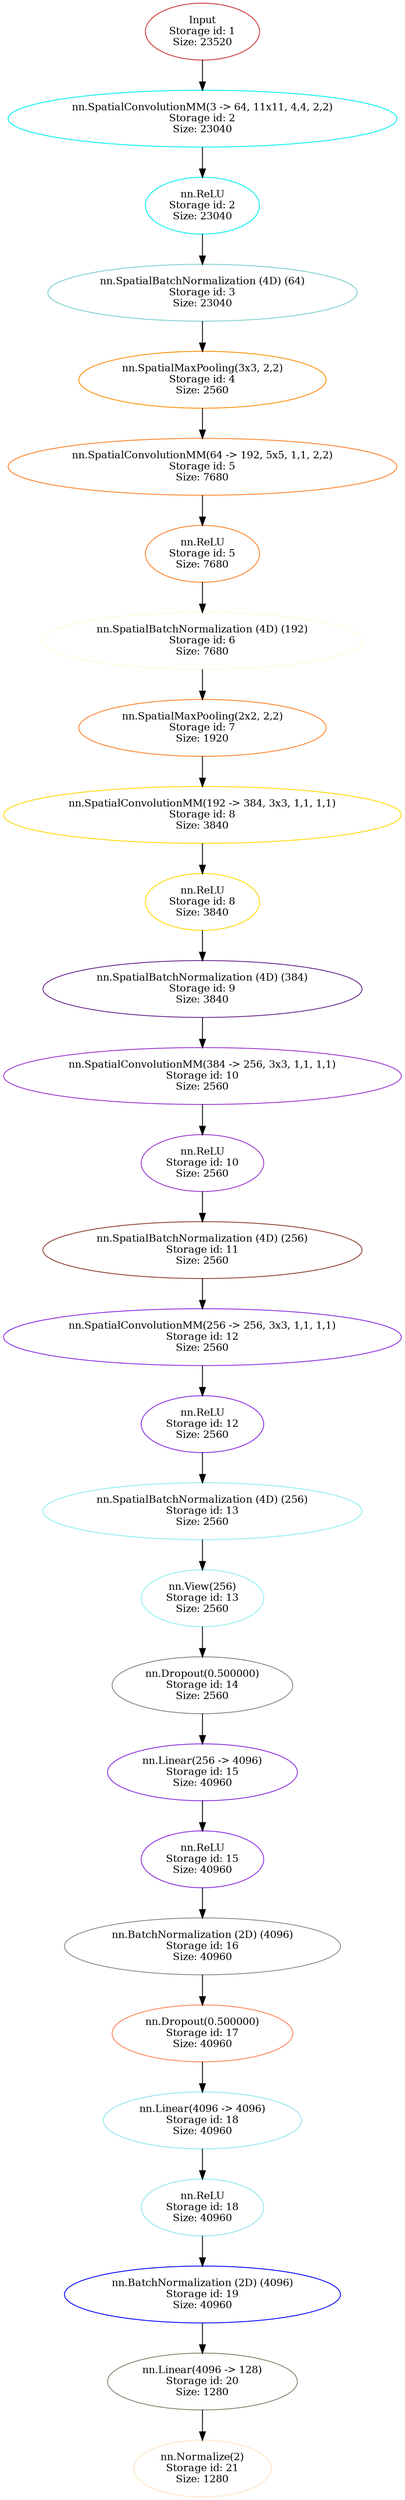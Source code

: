 digraph G {
	graph [bb="0,0,381.84,2935.6"];
	node [label="\N",
		shape=oval
	];
	n1	 [color=brown3,
		fontsize=12,
		height=0.92317,
		label="Input\nStorage id: 1\nSize: 23520",
		pos="190.92,2902.3",
		shape=ellipse,
		style=solid,
		width=1.5124];
	n2	 [color=cyan2,
		fontsize=12,
		height=0.92317,
		label="nn.SpatialConvolutionMM(3 -> 64, 11x11, 4,4, 2,2)\nStorage id: 2\nSize: 23040",
		pos="190.92,2799.9",
		shape=ellipse,
		style=solid,
		width=5.1854];
	n1 -> n2	 [pos="e,190.92,2833.2 190.92,2869 190.92,2860.8 190.92,2852 190.92,2843.4"];
	n3	 [color=cyan2,
		fontsize=12,
		height=0.92317,
		label="nn.ReLU\nStorage id: 2\nSize: 23040",
		pos="190.92,2697.4",
		shape=ellipse,
		style=solid,
		width=1.5124];
	n2 -> n3	 [pos="e,190.92,2730.7 190.92,2766.5 190.92,2758.4 190.92,2749.5 190.92,2740.9"];
	n4	 [color=darkslategray3,
		fontsize=12,
		height=0.92317,
		label="nn.SpatialBatchNormalization (4D) (64)\nStorage id: 3\nSize: 23040",
		pos="190.92,2594.9",
		shape=ellipse,
		style=solid,
		width=4.0659];
	n3 -> n4	 [pos="e,190.92,2628.2 190.92,2664.1 190.92,2655.9 190.92,2647 190.92,2638.5"];
	n5	 [color=darkorange,
		fontsize=12,
		height=0.92317,
		label="nn.SpatialMaxPooling(3x3, 2,2)\nStorage id: 4\nSize: 2560",
		pos="190.92,2492.5",
		shape=ellipse,
		style=solid,
		width=3.3195];
	n4 -> n5	 [pos="e,190.92,2525.7 190.92,2561.6 190.92,2553.4 190.92,2544.6 190.92,2536"];
	n6	 [color=chocolate1,
		fontsize=12,
		height=0.92317,
		label="nn.SpatialConvolutionMM(64 -> 192, 5x5, 1,1, 2,2)\nStorage id: 5\nSize: 7680",
		pos="190.92,2390",
		shape=ellipse,
		style=solid,
		width=5.1854];
	n5 -> n6	 [pos="e,190.92,2423.3 190.92,2459.1 190.92,2451 190.92,2442.1 190.92,2433.5"];
	n7	 [color=chocolate1,
		fontsize=12,
		height=0.92317,
		label="nn.ReLU\nStorage id: 5\nSize: 7680",
		pos="190.92,2287.5",
		shape=ellipse,
		style=solid,
		width=1.5124];
	n6 -> n7	 [pos="e,190.92,2320.8 190.92,2356.7 190.92,2348.5 190.92,2339.6 190.92,2331"];
	n8	 [color=cornsilk1,
		fontsize=12,
		height=0.92317,
		label="nn.SpatialBatchNormalization (4D) (192)\nStorage id: 6\nSize: 7680",
		pos="190.92,2185.1",
		shape=ellipse,
		style=solid,
		width=4.1837];
	n7 -> n8	 [pos="e,190.92,2218.3 190.92,2254.2 190.92,2246 190.92,2237.2 190.92,2228.6"];
	n9	 [color=chocolate1,
		fontsize=12,
		height=0.92317,
		label="nn.SpatialMaxPooling(2x2, 2,2)\nStorage id: 7\nSize: 1920",
		pos="190.92,2082.6",
		shape=ellipse,
		style=solid,
		width=3.3195];
	n8 -> n9	 [pos="e,190.92,2115.9 190.92,2151.7 190.92,2143.6 190.92,2134.7 190.92,2126.1"];
	n10	 [color=gold1,
		fontsize=12,
		height=0.92317,
		label="nn.SpatialConvolutionMM(192 -> 384, 3x3, 1,1, 1,1)\nStorage id: 8\nSize: 3840",
		pos="190.92,1980.1",
		shape=ellipse,
		style=solid,
		width=5.3033];
	n9 -> n10	 [pos="e,190.92,2013.4 190.92,2049.3 190.92,2041.1 190.92,2032.2 190.92,2023.6"];
	n11	 [color=gold1,
		fontsize=12,
		height=0.92317,
		label="nn.ReLU\nStorage id: 8\nSize: 3840",
		pos="190.92,1877.7",
		shape=ellipse,
		style=solid,
		width=1.5124];
	n10 -> n11	 [pos="e,190.92,1910.9 190.92,1946.8 190.92,1938.6 190.92,1929.7 190.92,1921.2"];
	n12	 [color=darkorchid4,
		fontsize=12,
		height=0.92317,
		label="nn.SpatialBatchNormalization (4D) (384)\nStorage id: 9\nSize: 3840",
		pos="190.92,1775.2",
		shape=ellipse,
		style=solid,
		width=4.1837];
	n11 -> n12	 [pos="e,190.92,1808.5 190.92,1844.3 190.92,1836.2 190.92,1827.3 190.92,1818.7"];
	n13	 [color=darkorchid,
		fontsize=12,
		height=0.92317,
		label="nn.SpatialConvolutionMM(384 -> 256, 3x3, 1,1, 1,1)\nStorage id: 10\nSize: 2560",
		pos="190.92,1672.7",
		shape=ellipse,
		style=solid,
		width=5.3033];
	n12 -> n13	 [pos="e,190.92,1706 190.92,1741.8 190.92,1733.7 190.92,1724.8 190.92,1716.2"];
	n14	 [color=darkorchid,
		fontsize=12,
		height=0.92317,
		label="nn.ReLU\nStorage id: 10\nSize: 2560",
		pos="190.92,1570.3",
		shape=ellipse,
		style=solid,
		width=1.6303];
	n13 -> n14	 [pos="e,190.92,1603.5 190.92,1639.4 190.92,1631.2 190.92,1622.3 190.92,1613.8"];
	n15	 [color=coral4,
		fontsize=12,
		height=0.92317,
		label="nn.SpatialBatchNormalization (4D) (256)\nStorage id: 11\nSize: 2560",
		pos="190.92,1467.8",
		shape=ellipse,
		style=solid,
		width=4.1837];
	n14 -> n15	 [pos="e,190.92,1501.1 190.92,1536.9 190.92,1528.8 190.92,1519.9 190.92,1511.3"];
	n16	 [color=blueviolet,
		fontsize=12,
		height=0.92317,
		label="nn.SpatialConvolutionMM(256 -> 256, 3x3, 1,1, 1,1)\nStorage id: 12\nSize: 2560",
		pos="190.92,1365.3",
		shape=ellipse,
		style=solid,
		width=5.3033];
	n15 -> n16	 [pos="e,190.92,1398.6 190.92,1434.4 190.92,1426.3 190.92,1417.4 190.92,1408.8"];
	n17	 [color=blueviolet,
		fontsize=12,
		height=0.92317,
		label="nn.ReLU\nStorage id: 12\nSize: 2560",
		pos="190.92,1262.9",
		shape=ellipse,
		style=solid,
		width=1.6303];
	n16 -> n17	 [pos="e,190.92,1296.1 190.92,1332 190.92,1323.8 190.92,1314.9 190.92,1306.4"];
	n18	 [color=darkslategray2,
		fontsize=12,
		height=0.92317,
		label="nn.SpatialBatchNormalization (4D) (256)\nStorage id: 13\nSize: 2560",
		pos="190.92,1160.4",
		shape=ellipse,
		style=solid,
		width=4.1837];
	n17 -> n18	 [pos="e,190.92,1193.7 190.92,1229.5 190.92,1221.4 190.92,1212.5 190.92,1203.9"];
	n19	 [color=darkslategray2,
		fontsize=12,
		height=0.92317,
		label="nn.View(256)\nStorage id: 13\nSize: 2560",
		pos="190.92,1057.9",
		shape=ellipse,
		style=solid,
		width=1.6303];
	n18 -> n19	 [pos="e,190.92,1091.2 190.92,1127 190.92,1118.9 190.92,1110 190.92,1101.4"];
	n20	 [color=antiquewhite4,
		fontsize=12,
		height=0.92317,
		label="nn.Dropout(0.500000)\nStorage id: 14\nSize: 2560",
		pos="190.92,955.45",
		shape=ellipse,
		style=solid,
		width=2.4356];
	n19 -> n20	 [pos="e,190.92,988.73 190.92,1024.6 190.92,1016.4 190.92,1007.5 190.92,998.96"];
	n21	 [color=blueviolet,
		fontsize=12,
		height=0.92317,
		label="nn.Linear(256 -> 4096)\nStorage id: 15\nSize: 40960",
		pos="190.92,852.98",
		shape=ellipse,
		style=solid,
		width=2.5142];
	n20 -> n21	 [pos="e,190.92,886.26 190.92,922.1 190.92,913.95 190.92,905.07 190.92,896.5"];
	n22	 [color=blueviolet,
		fontsize=12,
		height=0.92317,
		label="nn.ReLU\nStorage id: 15\nSize: 40960",
		pos="190.92,750.51",
		shape=ellipse,
		style=solid,
		width=1.6303];
	n21 -> n22	 [pos="e,190.92,783.79 190.92,819.64 190.92,811.48 190.92,802.6 190.92,794.03"];
	n23	 [color=azure4,
		fontsize=12,
		height=0.92317,
		label="nn.BatchNormalization (2D) (4096)\nStorage id: 16\nSize: 40960",
		pos="190.92,648.04",
		shape=ellipse,
		style=solid,
		width=3.673];
	n22 -> n23	 [pos="e,190.92,681.32 190.92,717.17 190.92,709.01 190.92,700.13 190.92,691.56"];
	n24	 [color=coral,
		fontsize=12,
		height=0.92317,
		label="nn.Dropout(0.500000)\nStorage id: 17\nSize: 40960",
		pos="190.92,545.57",
		shape=ellipse,
		style=solid,
		width=2.4356];
	n23 -> n24	 [pos="e,190.92,578.86 190.92,614.7 190.92,606.54 190.92,597.66 190.92,589.09"];
	n25	 [color=cadetblue2,
		fontsize=12,
		height=0.92317,
		label="nn.Linear(4096 -> 4096)\nStorage id: 18\nSize: 40960",
		pos="190.92,443.11",
		shape=ellipse,
		style=solid,
		width=2.632];
	n24 -> n25	 [pos="e,190.92,476.39 190.92,512.23 190.92,504.08 190.92,495.2 190.92,486.62"];
	n26	 [color=cadetblue2,
		fontsize=12,
		height=0.92317,
		label="nn.ReLU\nStorage id: 18\nSize: 40960",
		pos="190.92,340.64",
		shape=ellipse,
		style=solid,
		width=1.6303];
	n25 -> n26	 [pos="e,190.92,373.92 190.92,409.76 190.92,401.61 190.92,392.73 190.92,384.15"];
	n27	 [color=blue1,
		fontsize=12,
		height=0.92317,
		label="nn.BatchNormalization (2D) (4096)\nStorage id: 19\nSize: 40960",
		pos="190.92,238.17",
		shape=ellipse,
		style=solid,
		width=3.673];
	n26 -> n27	 [pos="e,190.92,271.45 190.92,307.3 190.92,299.14 190.92,290.26 190.92,281.69"];
	n28	 [color=bisque4,
		fontsize=12,
		height=0.92317,
		label="nn.Linear(4096 -> 128)\nStorage id: 20\nSize: 1280",
		pos="190.92,135.7",
		shape=ellipse,
		style=solid,
		width=2.5142];
	n27 -> n28	 [pos="e,190.92,168.98 190.92,204.83 190.92,196.67 190.92,187.79 190.92,179.22"];
	n29	 [color=bisque,
		fontsize=12,
		height=0.92317,
		label="nn.Normalize(2)\nStorage id: 21\nSize: 1280",
		pos="190.92,33.234",
		shape=ellipse,
		style=solid,
		width=1.866];
	n28 -> n29	 [pos="e,190.92,66.515 190.92,102.36 190.92,94.204 190.92,85.324 190.92,76.751"];
}
